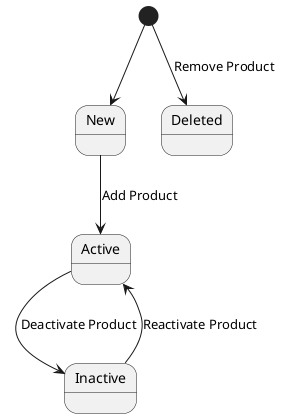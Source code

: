 @startuml
[*] --> New
New --> Active : Add Product
Active --> Inactive : Deactivate Product
Inactive --> Active : Reactivate Product
[*] --> Deleted : Remove Product
@enduml
